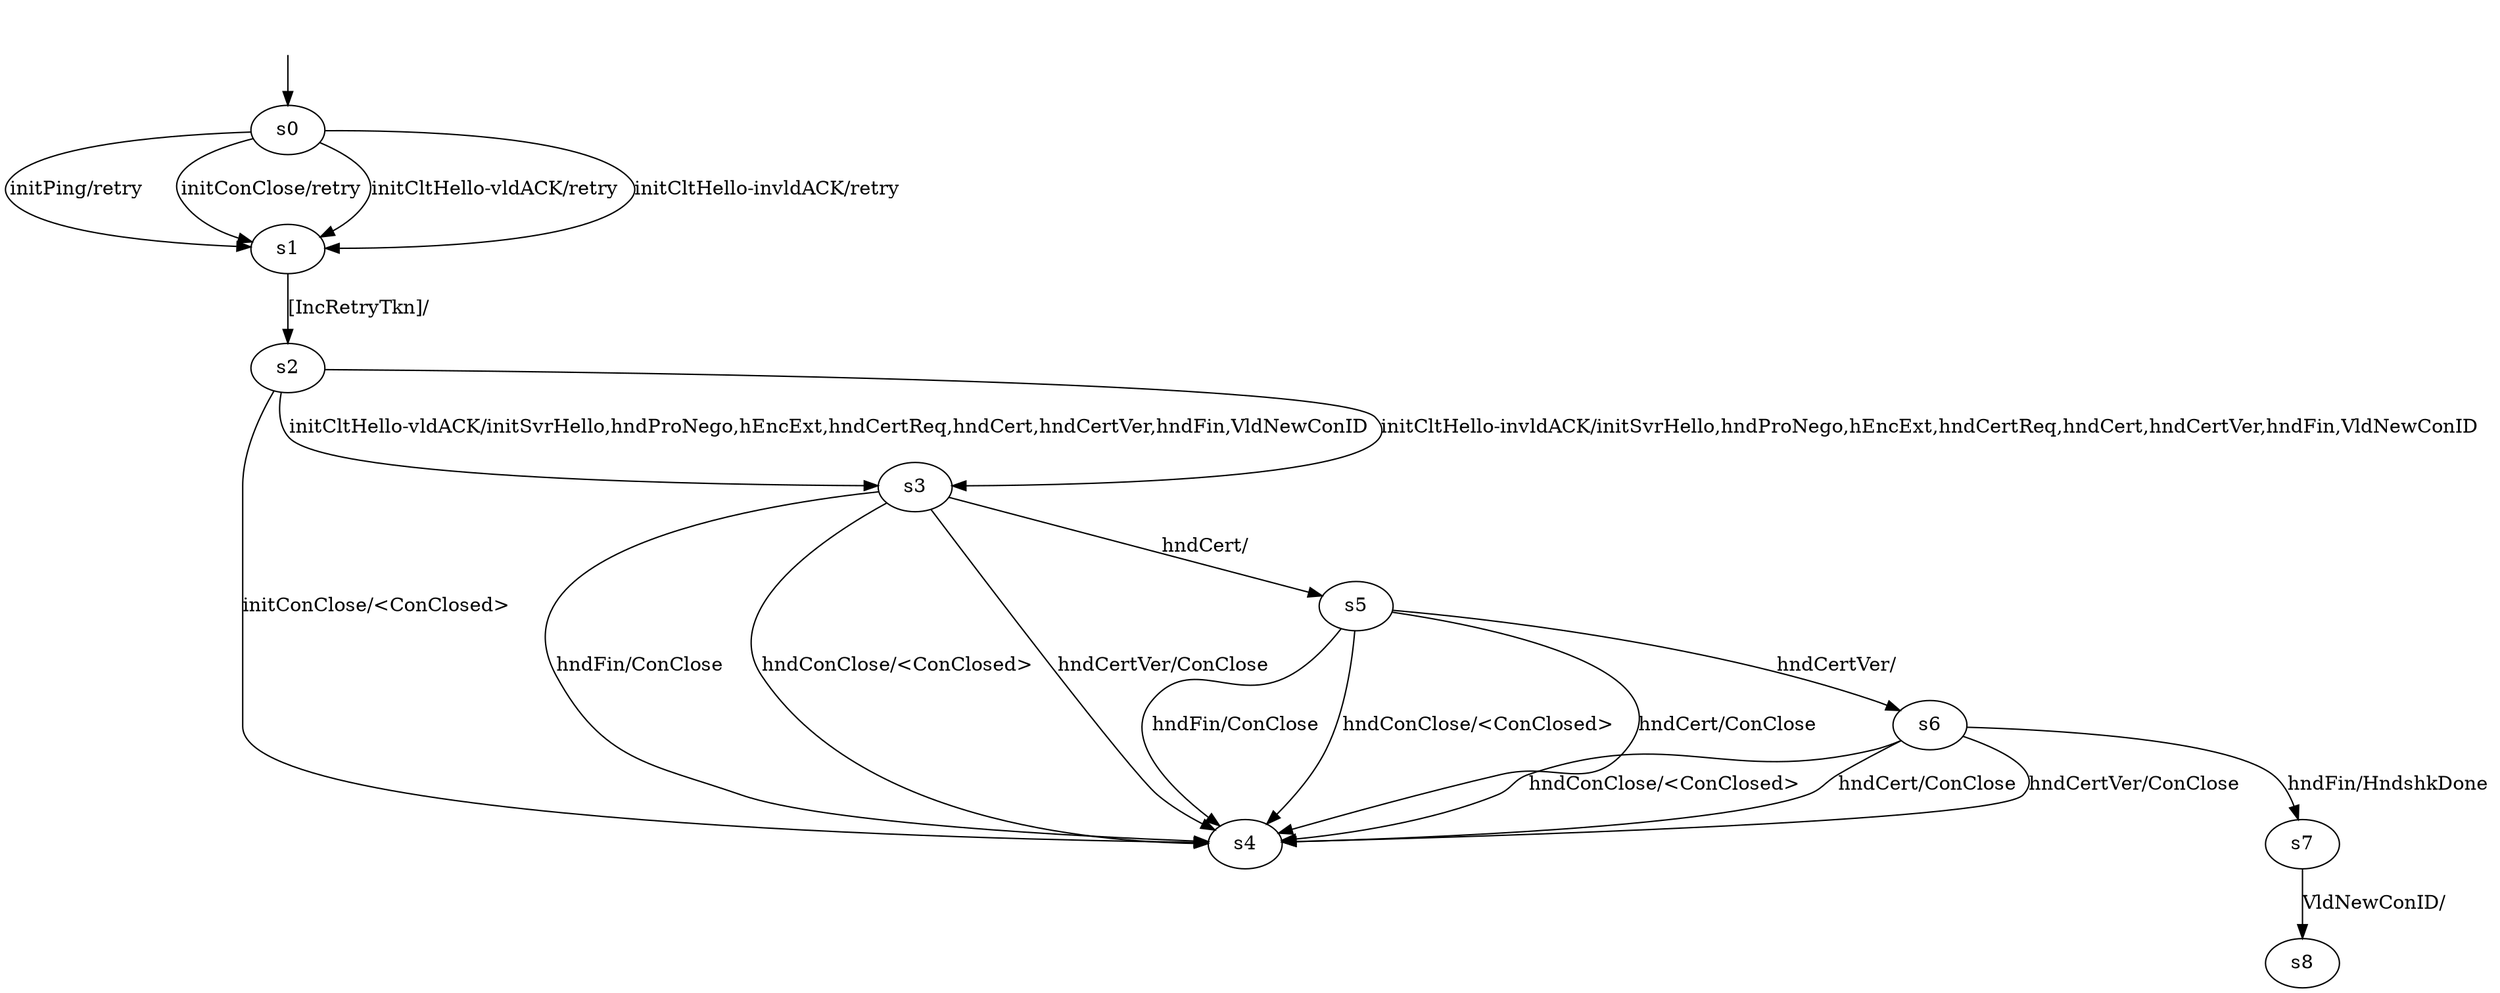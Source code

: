 digraph "quinnModels/quinn-BWRCA-0/learnedModel" {
s0 [label=s0];
s1 [label=s1];
s2 [label=s2];
s3 [label=s3];
s4 [label=s4];
s5 [label=s5];
s6 [label=s6];
s7 [label=s7];
s8 [label=s8];
s0 -> s1  [label="initPing/retry "];
s0 -> s1  [label="initConClose/retry "];
s0 -> s1  [label="initCltHello-vldACK/retry "];
s0 -> s1  [label="initCltHello-invldACK/retry "];
s1 -> s2  [label="[IncRetryTkn]/ "];
s2 -> s4  [label="initConClose/<ConClosed> "];
s2 -> s3  [label="initCltHello-vldACK/initSvrHello,hndProNego,hEncExt,hndCertReq,hndCert,hndCertVer,hndFin,VldNewConID "];
s2 -> s3  [label="initCltHello-invldACK/initSvrHello,hndProNego,hEncExt,hndCertReq,hndCert,hndCertVer,hndFin,VldNewConID "];
s3 -> s4  [label="hndFin/ConClose "];
s3 -> s4  [label="hndConClose/<ConClosed> "];
s3 -> s5  [label="hndCert/ "];
s3 -> s4  [label="hndCertVer/ConClose "];
s5 -> s4  [label="hndFin/ConClose "];
s5 -> s4  [label="hndConClose/<ConClosed> "];
s5 -> s4  [label="hndCert/ConClose "];
s5 -> s6  [label="hndCertVer/ "];
s6 -> s7  [label="hndFin/HndshkDone "];
s6 -> s4  [label="hndConClose/<ConClosed> "];
s6 -> s4  [label="hndCert/ConClose "];
s6 -> s4  [label="hndCertVer/ConClose "];
s7 -> s8  [label="VldNewConID/ "];
__start0 [label="", shape=none];
__start0 -> s0  [label=""];
}
